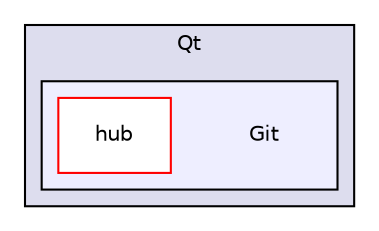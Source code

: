 digraph "C:/Users/Juanpa/Documents/Developpement/Qt/Git" {
  compound=true
  node [ fontsize="10", fontname="Helvetica"];
  edge [ labelfontsize="10", labelfontname="Helvetica"];
  subgraph clusterdir_2d63bc83ac74a0f20abbf71ed94be2e9 {
    graph [ bgcolor="#ddddee", pencolor="black", label="Qt" fontname="Helvetica", fontsize="10", URL="dir_2d63bc83ac74a0f20abbf71ed94be2e9.html"]
  subgraph clusterdir_227d7e8151e908836803346e165263d7 {
    graph [ bgcolor="#eeeeff", pencolor="black", label="" URL="dir_227d7e8151e908836803346e165263d7.html"];
    dir_227d7e8151e908836803346e165263d7 [shape=plaintext label="Git"];
    dir_f7e2e63ea68085408d018bfe6a0f54aa [shape=box label="hub" color="red" fillcolor="white" style="filled" URL="dir_f7e2e63ea68085408d018bfe6a0f54aa.html"];
  }
  }
}
